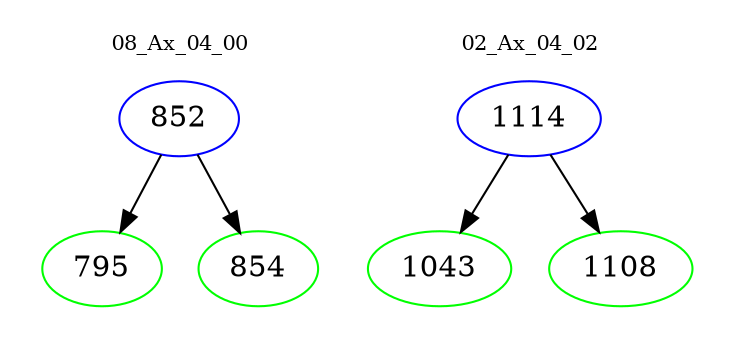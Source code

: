 digraph{
subgraph cluster_0 {
color = white
label = "08_Ax_04_00";
fontsize=10;
T0_852 [label="852", color="blue"]
T0_852 -> T0_795 [color="black"]
T0_795 [label="795", color="green"]
T0_852 -> T0_854 [color="black"]
T0_854 [label="854", color="green"]
}
subgraph cluster_1 {
color = white
label = "02_Ax_04_02";
fontsize=10;
T1_1114 [label="1114", color="blue"]
T1_1114 -> T1_1043 [color="black"]
T1_1043 [label="1043", color="green"]
T1_1114 -> T1_1108 [color="black"]
T1_1108 [label="1108", color="green"]
}
}
